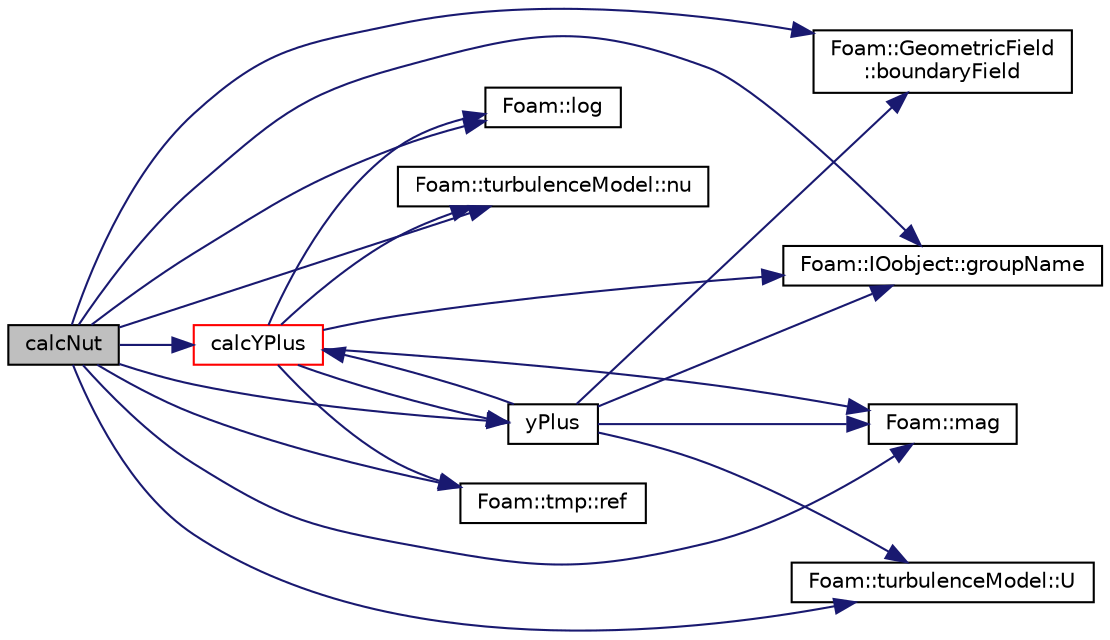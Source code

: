 digraph "calcNut"
{
  bgcolor="transparent";
  edge [fontname="Helvetica",fontsize="10",labelfontname="Helvetica",labelfontsize="10"];
  node [fontname="Helvetica",fontsize="10",shape=record];
  rankdir="LR";
  Node45 [label="calcNut",height=0.2,width=0.4,color="black", fillcolor="grey75", style="filled", fontcolor="black"];
  Node45 -> Node46 [color="midnightblue",fontsize="10",style="solid",fontname="Helvetica"];
  Node46 [label="Foam::GeometricField\l::boundaryField",height=0.2,width=0.4,color="black",URL="$a23249.html#a9ff7de36fba06b4f4f77a75142ad72b6",tooltip="Return const-reference to the boundary field. "];
  Node45 -> Node47 [color="midnightblue",fontsize="10",style="solid",fontname="Helvetica"];
  Node47 [label="calcYPlus",height=0.2,width=0.4,color="red",URL="$a32173.html#ad8e694d783badd5959d78884358ffb9f",tooltip="Calculate yPLus. "];
  Node47 -> Node48 [color="midnightblue",fontsize="10",style="solid",fontname="Helvetica"];
  Node48 [label="Foam::IOobject::groupName",height=0.2,width=0.4,color="black",URL="$a27249.html#ad5705e6da2a025ad75b4cf5d748d7d30"];
  Node47 -> Node49 [color="midnightblue",fontsize="10",style="solid",fontname="Helvetica"];
  Node49 [label="Foam::log",height=0.2,width=0.4,color="black",URL="$a21851.html#a6e89590da9859ad497977e08f110d4b5"];
  Node47 -> Node50 [color="midnightblue",fontsize="10",style="solid",fontname="Helvetica"];
  Node50 [label="Foam::mag",height=0.2,width=0.4,color="black",URL="$a21851.html#a929da2a3fdcf3dacbbe0487d3a330dae"];
  Node47 -> Node52 [color="midnightblue",fontsize="10",style="solid",fontname="Helvetica"];
  Node52 [label="Foam::turbulenceModel::nu",height=0.2,width=0.4,color="black",URL="$a32397.html#ad5f81fcd6f7d0ddad1a5fe2a8f08bb3f",tooltip="Return the laminar viscosity. "];
  Node47 -> Node54 [color="midnightblue",fontsize="10",style="solid",fontname="Helvetica"];
  Node54 [label="Foam::tmp::ref",height=0.2,width=0.4,color="black",URL="$a27077.html#aeaf81e641282874cef07f5b808efc83b",tooltip="Return non-const reference or generate a fatal error. "];
  Node47 -> Node66 [color="midnightblue",fontsize="10",style="solid",fontname="Helvetica"];
  Node66 [label="yPlus",height=0.2,width=0.4,color="black",URL="$a32173.html#a0de83d05eb8aabc5f8cf747584ef03c3",tooltip="Calculate and return the yPlus at the boundary. "];
  Node66 -> Node48 [color="midnightblue",fontsize="10",style="solid",fontname="Helvetica"];
  Node66 -> Node67 [color="midnightblue",fontsize="10",style="solid",fontname="Helvetica"];
  Node67 [label="Foam::turbulenceModel::U",height=0.2,width=0.4,color="black",URL="$a32397.html#a536d168d7b335fe81f506f232b5b4872",tooltip="Access function to velocity field. "];
  Node66 -> Node46 [color="midnightblue",fontsize="10",style="solid",fontname="Helvetica"];
  Node66 -> Node50 [color="midnightblue",fontsize="10",style="solid",fontname="Helvetica"];
  Node66 -> Node47 [color="midnightblue",fontsize="10",style="solid",fontname="Helvetica"];
  Node45 -> Node48 [color="midnightblue",fontsize="10",style="solid",fontname="Helvetica"];
  Node45 -> Node49 [color="midnightblue",fontsize="10",style="solid",fontname="Helvetica"];
  Node45 -> Node50 [color="midnightblue",fontsize="10",style="solid",fontname="Helvetica"];
  Node45 -> Node52 [color="midnightblue",fontsize="10",style="solid",fontname="Helvetica"];
  Node45 -> Node54 [color="midnightblue",fontsize="10",style="solid",fontname="Helvetica"];
  Node45 -> Node67 [color="midnightblue",fontsize="10",style="solid",fontname="Helvetica"];
  Node45 -> Node66 [color="midnightblue",fontsize="10",style="solid",fontname="Helvetica"];
}
